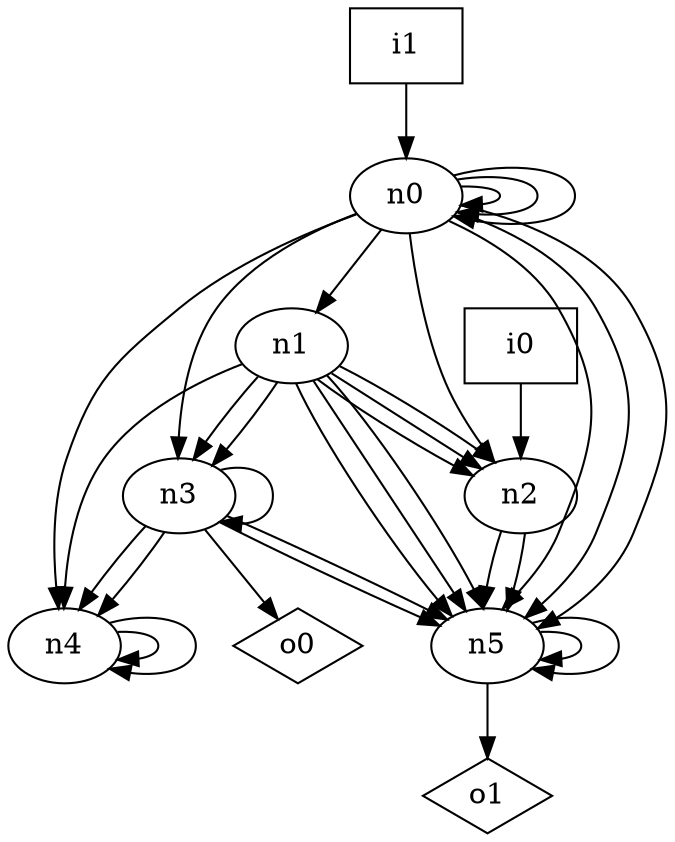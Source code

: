 digraph G {
n0 [label="n0"];
n1 [label="n1"];
n2 [label="n2"];
n3 [label="n3"];
n4 [label="n4"];
n5 [label="n5"];
n6 [label="i0",shape="box"];
n7 [label="i1",shape="box"];
n8 [label="o0",shape="diamond"];
n9 [label="o1",shape="diamond"];
n0 -> n0
n0 -> n0
n0 -> n0
n0 -> n1
n0 -> n2
n0 -> n3
n0 -> n4
n0 -> n5
n0 -> n5
n0 -> n5
n1 -> n2
n1 -> n2
n1 -> n2
n1 -> n3
n1 -> n3
n1 -> n4
n1 -> n5
n1 -> n5
n1 -> n5
n2 -> n5
n2 -> n5
n3 -> n3
n3 -> n4
n3 -> n4
n3 -> n5
n3 -> n5
n3 -> n8
n4 -> n4
n4 -> n4
n5 -> n5
n5 -> n5
n5 -> n9
n6 -> n2
n7 -> n0
}